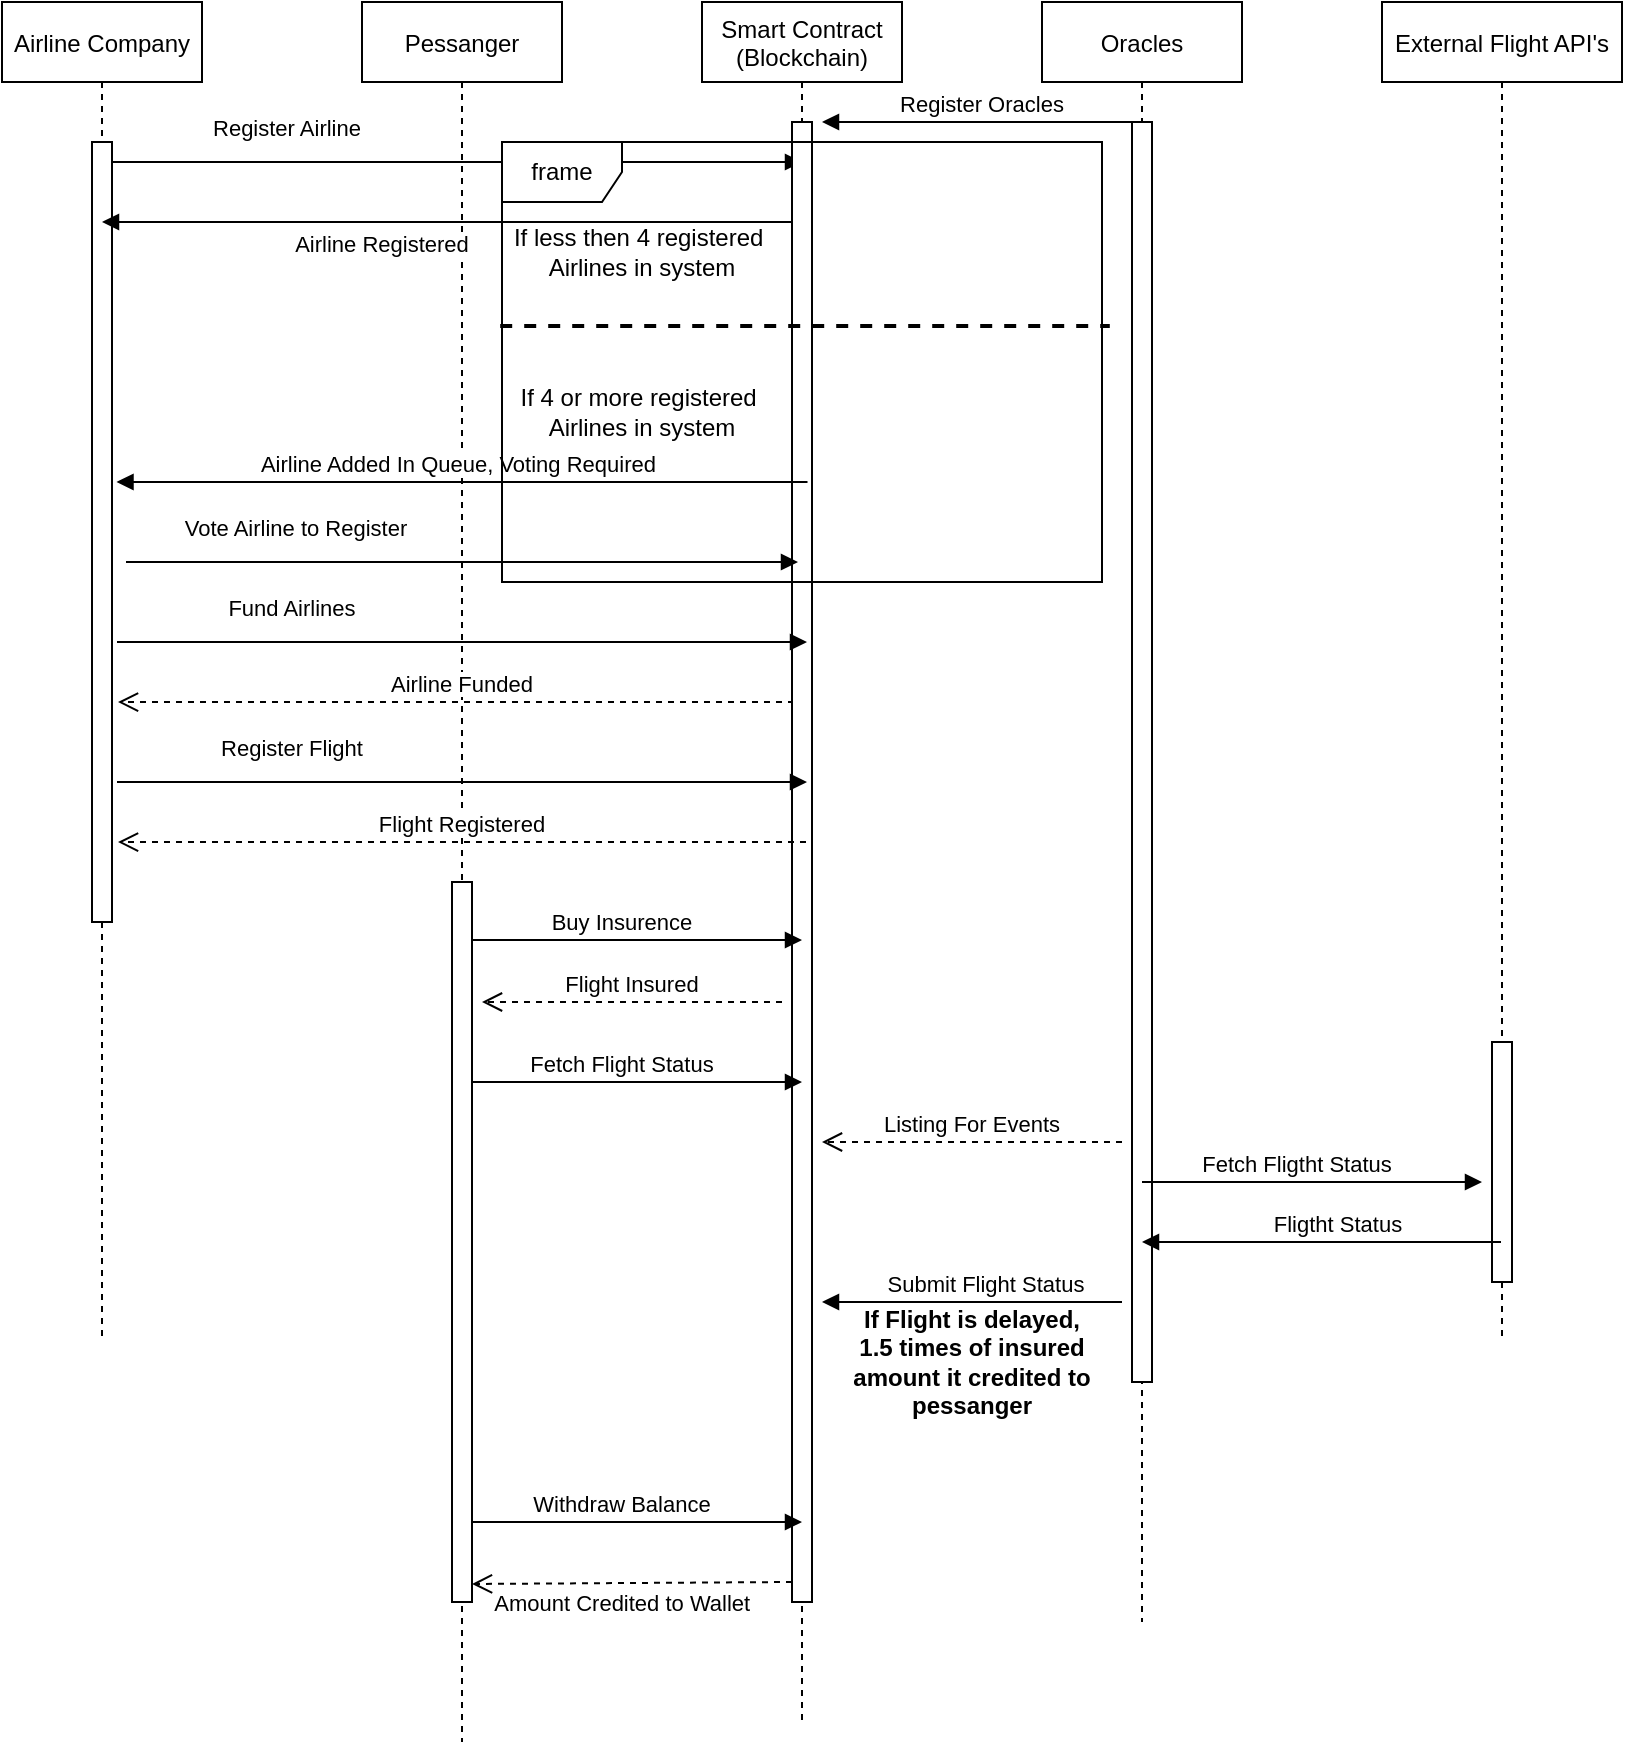 <mxfile version="14.6.13" type="device"><diagram id="kgpKYQtTHZ0yAKxKKP6v" name="Page-1"><mxGraphModel dx="786" dy="531" grid="1" gridSize="10" guides="1" tooltips="1" connect="1" arrows="1" fold="1" page="1" pageScale="1" pageWidth="850" pageHeight="1100" math="0" shadow="0"><root><mxCell id="0"/><mxCell id="1" parent="0"/><mxCell id="3nuBFxr9cyL0pnOWT2aG-1" value="Airline Company" style="shape=umlLifeline;perimeter=lifelinePerimeter;container=1;collapsible=0;recursiveResize=0;rounded=0;shadow=0;strokeWidth=1;" parent="1" vertex="1"><mxGeometry x="120" y="80" width="100" height="670" as="geometry"/></mxCell><mxCell id="3nuBFxr9cyL0pnOWT2aG-2" value="" style="points=[];perimeter=orthogonalPerimeter;rounded=0;shadow=0;strokeWidth=1;" parent="3nuBFxr9cyL0pnOWT2aG-1" vertex="1"><mxGeometry x="45" y="70" width="10" height="390" as="geometry"/></mxCell><mxCell id="3nuBFxr9cyL0pnOWT2aG-5" value="Pessanger" style="shape=umlLifeline;perimeter=lifelinePerimeter;container=1;collapsible=0;recursiveResize=0;rounded=0;shadow=0;strokeWidth=1;" parent="1" vertex="1"><mxGeometry x="300" y="80" width="100" height="870" as="geometry"/></mxCell><mxCell id="3nuBFxr9cyL0pnOWT2aG-7" value="Airline Funded" style="verticalAlign=bottom;endArrow=open;dashed=1;endSize=8;exitX=0;exitY=0.95;shadow=0;strokeWidth=1;entryX=1.1;entryY=0.694;entryDx=0;entryDy=0;entryPerimeter=0;" parent="1" edge="1"><mxGeometry relative="1" as="geometry"><mxPoint x="178" y="430.02" as="targetPoint"/><mxPoint x="522" y="430.0" as="sourcePoint"/></mxGeometry></mxCell><mxCell id="3nuBFxr9cyL0pnOWT2aG-8" value="Register Airline" style="verticalAlign=bottom;endArrow=block;shadow=0;strokeWidth=1;" parent="1" source="3nuBFxr9cyL0pnOWT2aG-2" edge="1"><mxGeometry x="-0.494" y="8" relative="1" as="geometry"><mxPoint x="275" y="160" as="sourcePoint"/><mxPoint x="520" y="160" as="targetPoint"/><mxPoint as="offset"/></mxGeometry></mxCell><mxCell id="4kTPFwsi2VJQYxXZx6hE-1" value="Smart Contract&#10;(Blockchain)" style="shape=umlLifeline;perimeter=lifelinePerimeter;container=1;collapsible=0;recursiveResize=0;rounded=0;shadow=0;strokeWidth=1;" vertex="1" parent="1"><mxGeometry x="470" y="80" width="100" height="860" as="geometry"/></mxCell><mxCell id="4kTPFwsi2VJQYxXZx6hE-2" value="" style="points=[];perimeter=orthogonalPerimeter;rounded=0;shadow=0;strokeWidth=1;" vertex="1" parent="4kTPFwsi2VJQYxXZx6hE-1"><mxGeometry x="45" y="60" width="10" height="740" as="geometry"/></mxCell><mxCell id="4kTPFwsi2VJQYxXZx6hE-3" value="Oracles" style="shape=umlLifeline;perimeter=lifelinePerimeter;container=1;collapsible=0;recursiveResize=0;rounded=0;shadow=0;strokeWidth=1;" vertex="1" parent="1"><mxGeometry x="640" y="80" width="100" height="810" as="geometry"/></mxCell><mxCell id="4kTPFwsi2VJQYxXZx6hE-4" value="" style="points=[];perimeter=orthogonalPerimeter;rounded=0;shadow=0;strokeWidth=1;" vertex="1" parent="4kTPFwsi2VJQYxXZx6hE-3"><mxGeometry x="45" y="60" width="10" height="630" as="geometry"/></mxCell><mxCell id="4kTPFwsi2VJQYxXZx6hE-9" value="" style="endArrow=none;dashed=1;html=1;strokeWidth=2;exitX=-0.003;exitY=0.56;exitDx=0;exitDy=0;exitPerimeter=0;entryX=1.013;entryY=0.56;entryDx=0;entryDy=0;entryPerimeter=0;" edge="1" parent="1"><mxGeometry width="50" height="50" relative="1" as="geometry"><mxPoint x="369.1" y="242" as="sourcePoint"/><mxPoint x="673.9" y="242" as="targetPoint"/></mxGeometry></mxCell><mxCell id="4kTPFwsi2VJQYxXZx6hE-10" value="If less then 4 registered&amp;nbsp; Airlines in system" style="text;html=1;strokeColor=none;fillColor=none;align=center;verticalAlign=middle;whiteSpace=wrap;rounded=0;" vertex="1" parent="1"><mxGeometry x="370" y="180" width="140" height="50" as="geometry"/></mxCell><mxCell id="4kTPFwsi2VJQYxXZx6hE-11" value="If 4 or more registered&amp;nbsp; Airlines in system" style="text;html=1;strokeColor=none;fillColor=none;align=center;verticalAlign=middle;whiteSpace=wrap;rounded=0;" vertex="1" parent="1"><mxGeometry x="370" y="260" width="140" height="50" as="geometry"/></mxCell><mxCell id="4kTPFwsi2VJQYxXZx6hE-12" value="Airline Registered" style="verticalAlign=bottom;endArrow=block;shadow=0;strokeWidth=1;" edge="1" parent="1" target="3nuBFxr9cyL0pnOWT2aG-1"><mxGeometry x="0.187" y="20" relative="1" as="geometry"><mxPoint x="515" y="190" as="sourcePoint"/><mxPoint x="350" y="190" as="targetPoint"/><mxPoint as="offset"/></mxGeometry></mxCell><mxCell id="4kTPFwsi2VJQYxXZx6hE-13" value="Airline Added In Queue, Voting Required " style="verticalAlign=bottom;endArrow=block;shadow=0;strokeWidth=1;" edge="1" parent="1"><mxGeometry relative="1" as="geometry"><mxPoint x="522.75" y="320" as="sourcePoint"/><mxPoint x="177.25" y="320" as="targetPoint"/></mxGeometry></mxCell><mxCell id="4kTPFwsi2VJQYxXZx6hE-14" value="Vote Airline to Register" style="verticalAlign=bottom;endArrow=block;entryX=-0.4;entryY=-0.012;shadow=0;strokeWidth=1;entryDx=0;entryDy=0;entryPerimeter=0;" edge="1" parent="1"><mxGeometry x="-0.494" y="8" relative="1" as="geometry"><mxPoint x="182" y="360" as="sourcePoint"/><mxPoint x="518" y="360" as="targetPoint"/><mxPoint as="offset"/></mxGeometry></mxCell><mxCell id="4kTPFwsi2VJQYxXZx6hE-17" value="Fund Airlines" style="verticalAlign=bottom;endArrow=block;shadow=0;strokeWidth=1;" edge="1" parent="1"><mxGeometry x="-0.494" y="8" relative="1" as="geometry"><mxPoint x="177.5" y="400" as="sourcePoint"/><mxPoint x="522.5" y="400" as="targetPoint"/><mxPoint as="offset"/></mxGeometry></mxCell><mxCell id="4kTPFwsi2VJQYxXZx6hE-19" value="Flight Registered" style="verticalAlign=bottom;endArrow=open;dashed=1;endSize=8;exitX=0;exitY=0.95;shadow=0;strokeWidth=1;entryX=1.1;entryY=0.694;entryDx=0;entryDy=0;entryPerimeter=0;" edge="1" parent="1"><mxGeometry relative="1" as="geometry"><mxPoint x="178" y="500.02" as="targetPoint"/><mxPoint x="522" y="500.0" as="sourcePoint"/></mxGeometry></mxCell><mxCell id="4kTPFwsi2VJQYxXZx6hE-20" value="Register Flight" style="verticalAlign=bottom;endArrow=block;shadow=0;strokeWidth=1;" edge="1" parent="1"><mxGeometry x="-0.494" y="8" relative="1" as="geometry"><mxPoint x="177.5" y="470" as="sourcePoint"/><mxPoint x="522.5" y="470" as="targetPoint"/><mxPoint as="offset"/></mxGeometry></mxCell><mxCell id="4kTPFwsi2VJQYxXZx6hE-21" value="" style="points=[];perimeter=orthogonalPerimeter;rounded=0;shadow=0;strokeWidth=1;" vertex="1" parent="1"><mxGeometry x="345" y="520" width="10" height="360" as="geometry"/></mxCell><mxCell id="4kTPFwsi2VJQYxXZx6hE-22" value="Buy Insurence" style="verticalAlign=bottom;endArrow=block;shadow=0;strokeWidth=1;" edge="1" parent="1"><mxGeometry x="-0.091" relative="1" as="geometry"><mxPoint x="355" y="549" as="sourcePoint"/><mxPoint x="520" y="549" as="targetPoint"/><mxPoint as="offset"/></mxGeometry></mxCell><mxCell id="4kTPFwsi2VJQYxXZx6hE-23" value="Flight Insured" style="verticalAlign=bottom;endArrow=open;dashed=1;endSize=8;exitX=0;exitY=0.95;shadow=0;strokeWidth=1;" edge="1" parent="1"><mxGeometry relative="1" as="geometry"><mxPoint x="360" y="580" as="targetPoint"/><mxPoint x="510" y="580.0" as="sourcePoint"/></mxGeometry></mxCell><mxCell id="4kTPFwsi2VJQYxXZx6hE-24" value="Fetch Flight Status" style="verticalAlign=bottom;endArrow=block;shadow=0;strokeWidth=1;" edge="1" parent="1"><mxGeometry x="-0.091" relative="1" as="geometry"><mxPoint x="355" y="620" as="sourcePoint"/><mxPoint x="520" y="620" as="targetPoint"/><mxPoint as="offset"/></mxGeometry></mxCell><mxCell id="4kTPFwsi2VJQYxXZx6hE-25" value="Register Oracles" style="verticalAlign=bottom;endArrow=block;shadow=0;strokeWidth=1;" edge="1" parent="1"><mxGeometry relative="1" as="geometry"><mxPoint x="690" y="140" as="sourcePoint"/><mxPoint x="530" y="140" as="targetPoint"/></mxGeometry></mxCell><mxCell id="4kTPFwsi2VJQYxXZx6hE-26" value="frame" style="shape=umlFrame;whiteSpace=wrap;html=1;" vertex="1" parent="1"><mxGeometry x="370" y="150" width="300" height="220" as="geometry"/></mxCell><mxCell id="4kTPFwsi2VJQYxXZx6hE-27" value="External Flight API's" style="shape=umlLifeline;perimeter=lifelinePerimeter;container=1;collapsible=0;recursiveResize=0;rounded=0;shadow=0;strokeWidth=1;" vertex="1" parent="1"><mxGeometry x="810" y="80" width="120" height="670" as="geometry"/></mxCell><mxCell id="4kTPFwsi2VJQYxXZx6hE-28" value="" style="points=[];perimeter=orthogonalPerimeter;rounded=0;shadow=0;strokeWidth=1;" vertex="1" parent="4kTPFwsi2VJQYxXZx6hE-27"><mxGeometry x="55" y="520" width="10" height="120" as="geometry"/></mxCell><mxCell id="4kTPFwsi2VJQYxXZx6hE-29" value="Listing For Events" style="verticalAlign=bottom;endArrow=open;dashed=1;endSize=8;exitX=0;exitY=0.95;shadow=0;strokeWidth=1;" edge="1" parent="1"><mxGeometry relative="1" as="geometry"><mxPoint x="530" y="650" as="targetPoint"/><mxPoint x="680" y="650.0" as="sourcePoint"/></mxGeometry></mxCell><mxCell id="4kTPFwsi2VJQYxXZx6hE-30" value="Fetch Fligtht Status" style="verticalAlign=bottom;endArrow=block;shadow=0;strokeWidth=1;" edge="1" parent="1"><mxGeometry x="-0.091" relative="1" as="geometry"><mxPoint x="690" y="670" as="sourcePoint"/><mxPoint x="860" y="670" as="targetPoint"/><mxPoint as="offset"/></mxGeometry></mxCell><mxCell id="4kTPFwsi2VJQYxXZx6hE-32" value="Fligtht Status" style="verticalAlign=bottom;endArrow=block;shadow=0;strokeWidth=1;" edge="1" parent="1" source="4kTPFwsi2VJQYxXZx6hE-27" target="4kTPFwsi2VJQYxXZx6hE-3"><mxGeometry x="-0.091" relative="1" as="geometry"><mxPoint x="700" y="700" as="sourcePoint"/><mxPoint x="760" y="740" as="targetPoint"/><mxPoint as="offset"/><Array as="points"><mxPoint x="730" y="700"/></Array></mxGeometry></mxCell><mxCell id="4kTPFwsi2VJQYxXZx6hE-34" value="Submit Flight Status" style="verticalAlign=bottom;endArrow=block;shadow=0;strokeWidth=1;" edge="1" parent="1"><mxGeometry x="-0.091" relative="1" as="geometry"><mxPoint x="680" y="730" as="sourcePoint"/><mxPoint x="530" y="730" as="targetPoint"/><mxPoint as="offset"/><Array as="points"><mxPoint x="570.5" y="730"/></Array></mxGeometry></mxCell><mxCell id="4kTPFwsi2VJQYxXZx6hE-36" value="If Flight is delayed, 1.5 times of insured amount it credited to pessanger" style="text;html=1;strokeColor=none;fillColor=none;align=center;verticalAlign=middle;whiteSpace=wrap;rounded=0;fontStyle=1" vertex="1" parent="1"><mxGeometry x="540" y="750" width="130" height="20" as="geometry"/></mxCell><mxCell id="4kTPFwsi2VJQYxXZx6hE-37" value="Withdraw Balance" style="verticalAlign=bottom;endArrow=block;shadow=0;strokeWidth=1;" edge="1" parent="1"><mxGeometry x="-0.091" relative="1" as="geometry"><mxPoint x="355" y="840" as="sourcePoint"/><mxPoint x="520" y="840" as="targetPoint"/><mxPoint as="offset"/></mxGeometry></mxCell><mxCell id="4kTPFwsi2VJQYxXZx6hE-38" value="Amount Credited to Wallet" style="verticalAlign=bottom;endArrow=open;dashed=1;endSize=8;exitX=0;exitY=0.95;shadow=0;strokeWidth=1;entryX=1;entryY=0.975;entryDx=0;entryDy=0;entryPerimeter=0;" edge="1" parent="1" target="4kTPFwsi2VJQYxXZx6hE-21"><mxGeometry x="0.064" y="19" relative="1" as="geometry"><mxPoint x="365" y="870" as="targetPoint"/><mxPoint x="515" y="870.0" as="sourcePoint"/><mxPoint as="offset"/></mxGeometry></mxCell></root></mxGraphModel></diagram></mxfile>